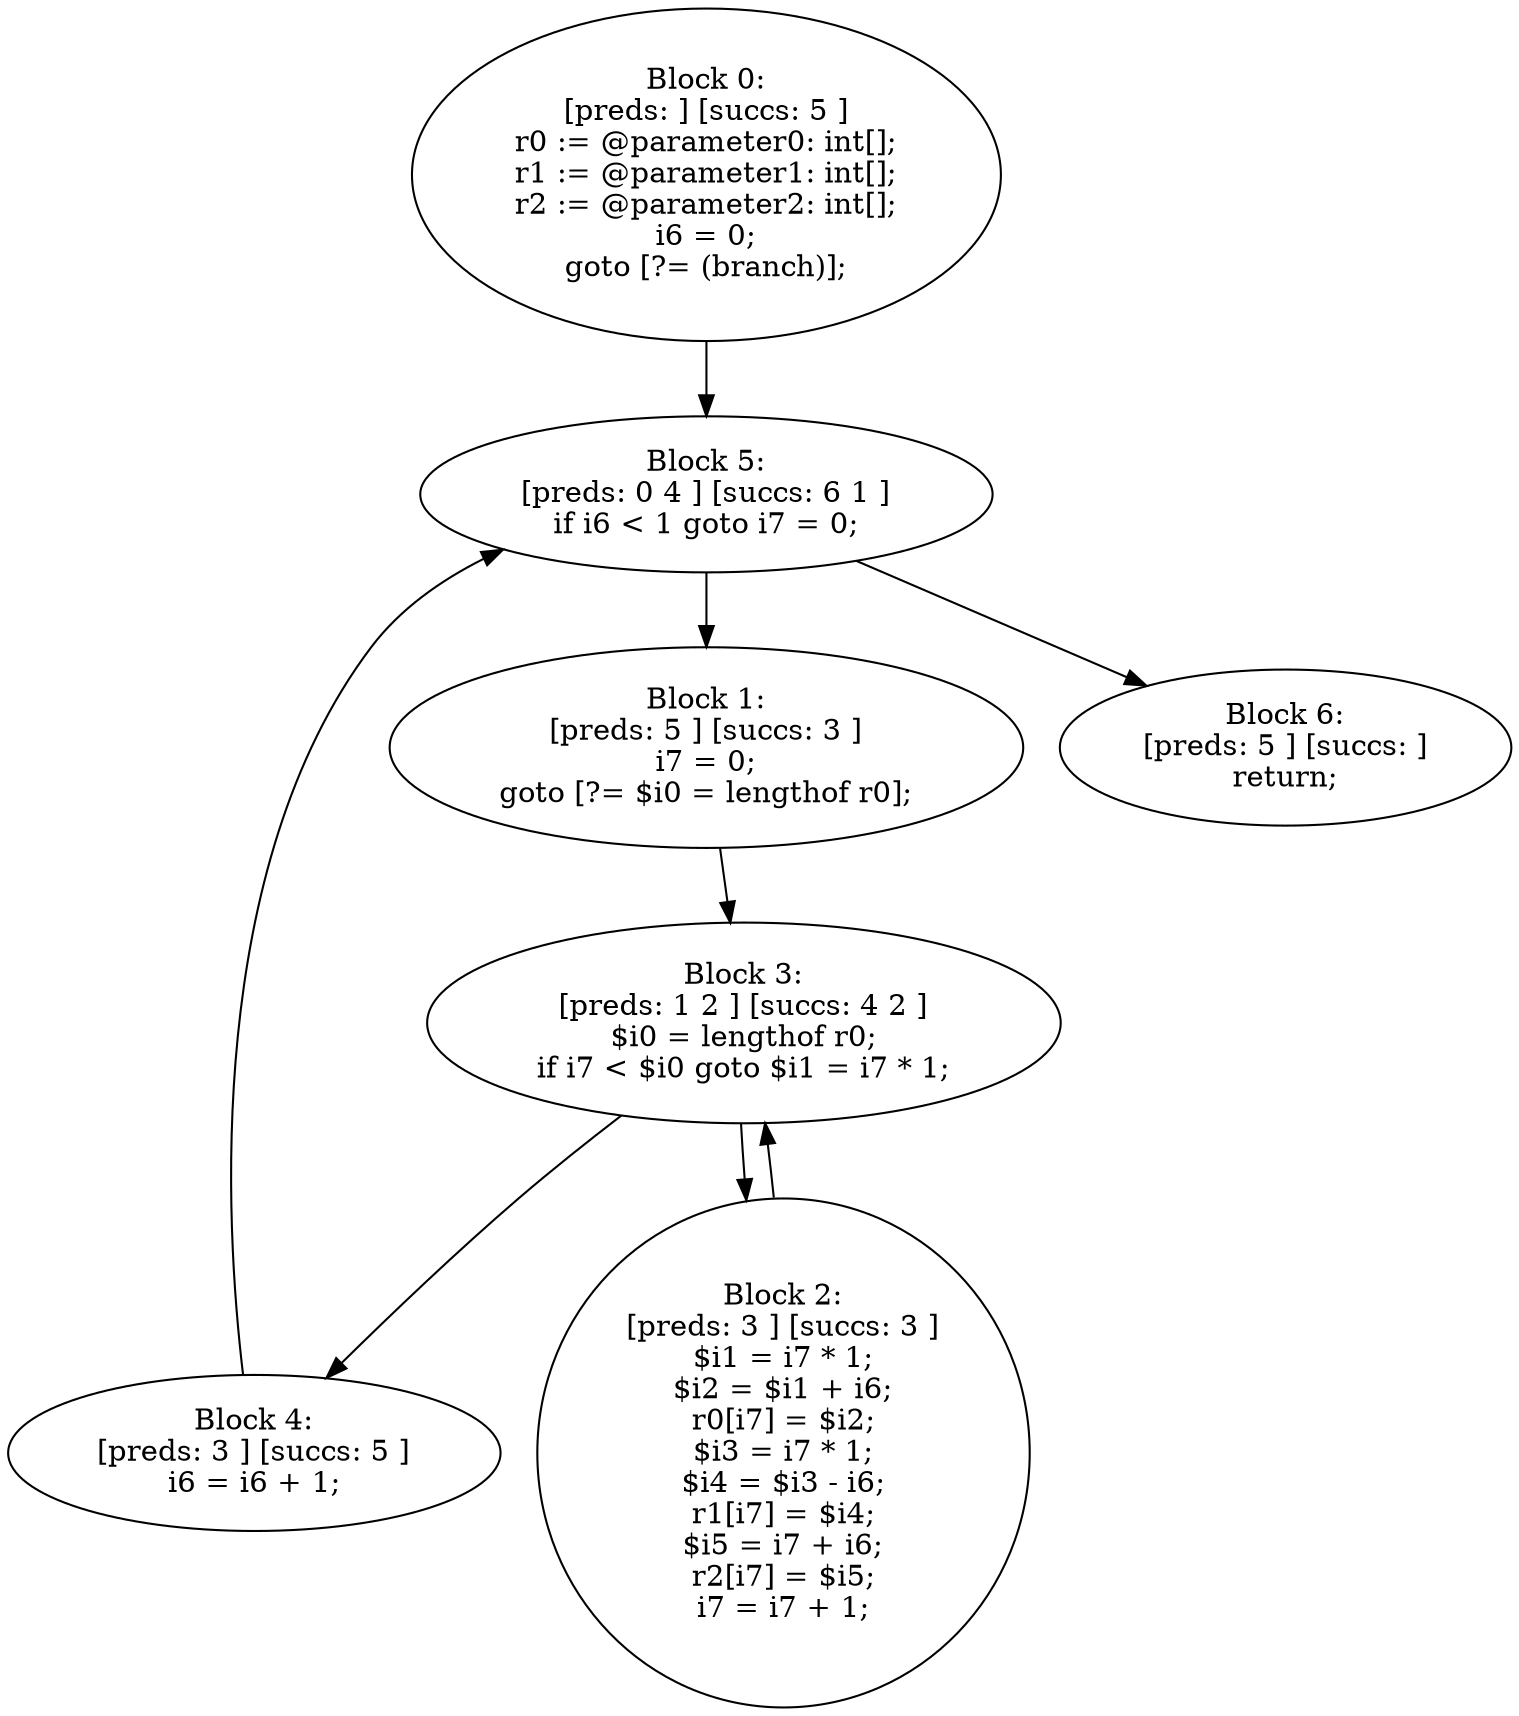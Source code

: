 digraph "unitGraph" {
    "Block 0:
[preds: ] [succs: 5 ]
r0 := @parameter0: int[];
r1 := @parameter1: int[];
r2 := @parameter2: int[];
i6 = 0;
goto [?= (branch)];
"
    "Block 1:
[preds: 5 ] [succs: 3 ]
i7 = 0;
goto [?= $i0 = lengthof r0];
"
    "Block 2:
[preds: 3 ] [succs: 3 ]
$i1 = i7 * 1;
$i2 = $i1 + i6;
r0[i7] = $i2;
$i3 = i7 * 1;
$i4 = $i3 - i6;
r1[i7] = $i4;
$i5 = i7 + i6;
r2[i7] = $i5;
i7 = i7 + 1;
"
    "Block 3:
[preds: 1 2 ] [succs: 4 2 ]
$i0 = lengthof r0;
if i7 < $i0 goto $i1 = i7 * 1;
"
    "Block 4:
[preds: 3 ] [succs: 5 ]
i6 = i6 + 1;
"
    "Block 5:
[preds: 0 4 ] [succs: 6 1 ]
if i6 < 1 goto i7 = 0;
"
    "Block 6:
[preds: 5 ] [succs: ]
return;
"
    "Block 0:
[preds: ] [succs: 5 ]
r0 := @parameter0: int[];
r1 := @parameter1: int[];
r2 := @parameter2: int[];
i6 = 0;
goto [?= (branch)];
"->"Block 5:
[preds: 0 4 ] [succs: 6 1 ]
if i6 < 1 goto i7 = 0;
";
    "Block 1:
[preds: 5 ] [succs: 3 ]
i7 = 0;
goto [?= $i0 = lengthof r0];
"->"Block 3:
[preds: 1 2 ] [succs: 4 2 ]
$i0 = lengthof r0;
if i7 < $i0 goto $i1 = i7 * 1;
";
    "Block 2:
[preds: 3 ] [succs: 3 ]
$i1 = i7 * 1;
$i2 = $i1 + i6;
r0[i7] = $i2;
$i3 = i7 * 1;
$i4 = $i3 - i6;
r1[i7] = $i4;
$i5 = i7 + i6;
r2[i7] = $i5;
i7 = i7 + 1;
"->"Block 3:
[preds: 1 2 ] [succs: 4 2 ]
$i0 = lengthof r0;
if i7 < $i0 goto $i1 = i7 * 1;
";
    "Block 3:
[preds: 1 2 ] [succs: 4 2 ]
$i0 = lengthof r0;
if i7 < $i0 goto $i1 = i7 * 1;
"->"Block 4:
[preds: 3 ] [succs: 5 ]
i6 = i6 + 1;
";
    "Block 3:
[preds: 1 2 ] [succs: 4 2 ]
$i0 = lengthof r0;
if i7 < $i0 goto $i1 = i7 * 1;
"->"Block 2:
[preds: 3 ] [succs: 3 ]
$i1 = i7 * 1;
$i2 = $i1 + i6;
r0[i7] = $i2;
$i3 = i7 * 1;
$i4 = $i3 - i6;
r1[i7] = $i4;
$i5 = i7 + i6;
r2[i7] = $i5;
i7 = i7 + 1;
";
    "Block 4:
[preds: 3 ] [succs: 5 ]
i6 = i6 + 1;
"->"Block 5:
[preds: 0 4 ] [succs: 6 1 ]
if i6 < 1 goto i7 = 0;
";
    "Block 5:
[preds: 0 4 ] [succs: 6 1 ]
if i6 < 1 goto i7 = 0;
"->"Block 6:
[preds: 5 ] [succs: ]
return;
";
    "Block 5:
[preds: 0 4 ] [succs: 6 1 ]
if i6 < 1 goto i7 = 0;
"->"Block 1:
[preds: 5 ] [succs: 3 ]
i7 = 0;
goto [?= $i0 = lengthof r0];
";
}

